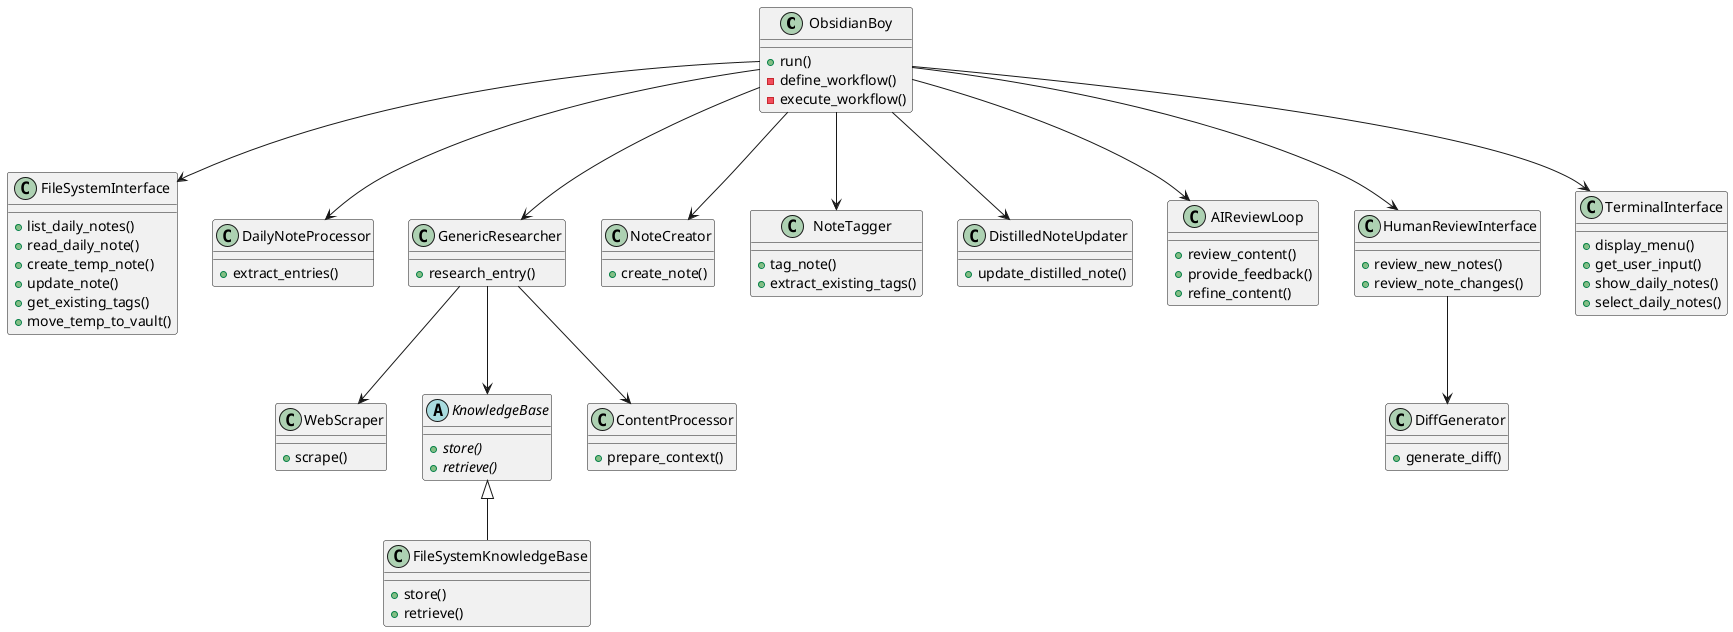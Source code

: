 @startuml
class ObsidianBoy {
  +run()
  -define_workflow()
  -execute_workflow()
}
class FileSystemInterface {
  +list_daily_notes()
  +read_daily_note()
  +create_temp_note()
  +update_note()
  +get_existing_tags()
  +move_temp_to_vault()
}
class DailyNoteProcessor {
  +extract_entries()
}
class GenericResearcher {
  +research_entry()
}
class WebScraper {
  +scrape()
}
abstract class KnowledgeBase {
  {abstract} +store()
  {abstract} +retrieve()
}
class FileSystemKnowledgeBase {
  +store()
  +retrieve()
}
class ContentProcessor {
  +prepare_context()
}
class NoteCreator {
  +create_note()
}
class NoteTagger {
  +tag_note()
  +extract_existing_tags()
}
class DistilledNoteUpdater {
  +update_distilled_note()
}
class AIReviewLoop {
  +review_content()
  +provide_feedback()
  +refine_content()
}
class HumanReviewInterface {
  +review_new_notes()
  +review_note_changes()
}
class DiffGenerator {
  +generate_diff()
}
class TerminalInterface {
  +display_menu()
  +get_user_input()
  +show_daily_notes()
  +select_daily_notes()
}

ObsidianBoy --> FileSystemInterface
ObsidianBoy --> DailyNoteProcessor
ObsidianBoy --> GenericResearcher
GenericResearcher --> WebScraper
GenericResearcher --> KnowledgeBase
KnowledgeBase <|-- FileSystemKnowledgeBase
GenericResearcher --> ContentProcessor
ObsidianBoy --> NoteCreator
ObsidianBoy --> NoteTagger
ObsidianBoy --> DistilledNoteUpdater
ObsidianBoy --> AIReviewLoop
ObsidianBoy --> HumanReviewInterface
ObsidianBoy --> TerminalInterface
HumanReviewInterface --> DiffGenerator
@enduml